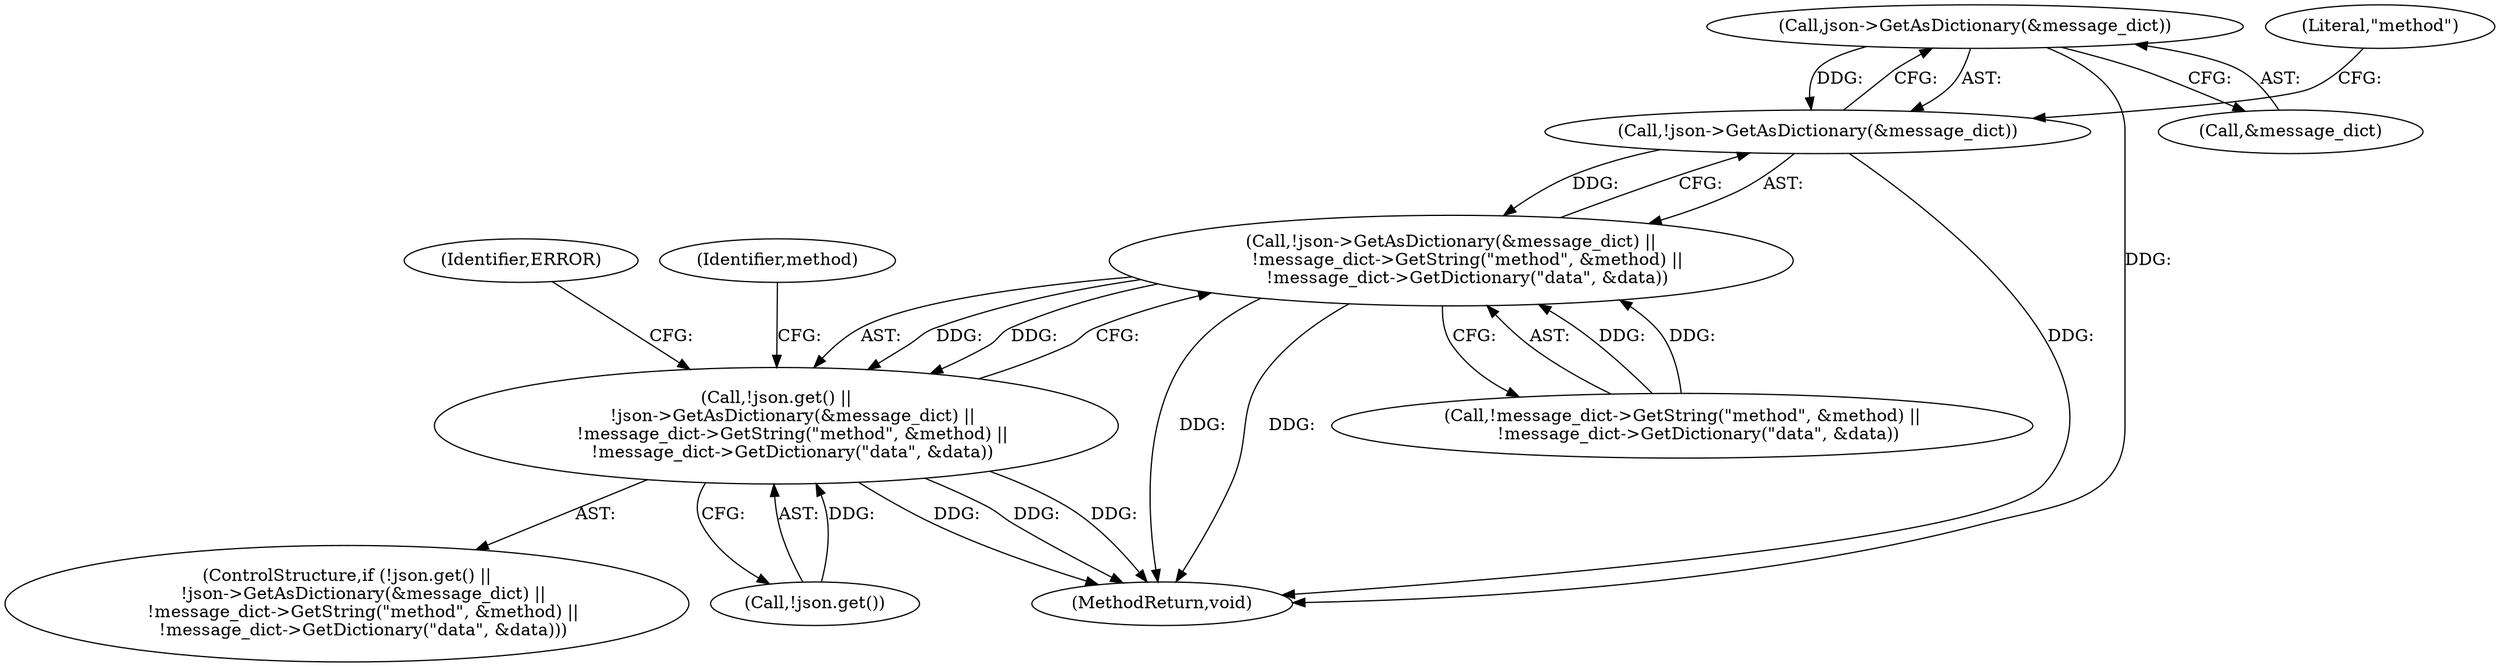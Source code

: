 digraph "0_Chrome_dde871628c04863cf5992cb17e3e40f2ba576279@pointer" {
"1000135" [label="(Call,json->GetAsDictionary(&message_dict))"];
"1000134" [label="(Call,!json->GetAsDictionary(&message_dict))"];
"1000133" [label="(Call,!json->GetAsDictionary(&message_dict) ||\n      !message_dict->GetString(\"method\", &method) ||\n      !message_dict->GetDictionary(\"data\", &data))"];
"1000130" [label="(Call,!json.get() ||\n      !json->GetAsDictionary(&message_dict) ||\n      !message_dict->GetString(\"method\", &method) ||\n      !message_dict->GetDictionary(\"data\", &data))"];
"1000129" [label="(ControlStructure,if (!json.get() ||\n      !json->GetAsDictionary(&message_dict) ||\n      !message_dict->GetString(\"method\", &method) ||\n      !message_dict->GetDictionary(\"data\", &data)))"];
"1000133" [label="(Call,!json->GetAsDictionary(&message_dict) ||\n      !message_dict->GetString(\"method\", &method) ||\n      !message_dict->GetDictionary(\"data\", &data))"];
"1000130" [label="(Call,!json.get() ||\n      !json->GetAsDictionary(&message_dict) ||\n      !message_dict->GetString(\"method\", &method) ||\n      !message_dict->GetDictionary(\"data\", &data))"];
"1000131" [label="(Call,!json.get())"];
"1000339" [label="(MethodReturn,void)"];
"1000152" [label="(Identifier,ERROR)"];
"1000138" [label="(Call,!message_dict->GetString(\"method\", &method) ||\n      !message_dict->GetDictionary(\"data\", &data))"];
"1000134" [label="(Call,!json->GetAsDictionary(&message_dict))"];
"1000159" [label="(Identifier,method)"];
"1000136" [label="(Call,&message_dict)"];
"1000135" [label="(Call,json->GetAsDictionary(&message_dict))"];
"1000141" [label="(Literal,\"method\")"];
"1000135" -> "1000134"  [label="AST: "];
"1000135" -> "1000136"  [label="CFG: "];
"1000136" -> "1000135"  [label="AST: "];
"1000134" -> "1000135"  [label="CFG: "];
"1000135" -> "1000339"  [label="DDG: "];
"1000135" -> "1000134"  [label="DDG: "];
"1000134" -> "1000133"  [label="AST: "];
"1000141" -> "1000134"  [label="CFG: "];
"1000133" -> "1000134"  [label="CFG: "];
"1000134" -> "1000339"  [label="DDG: "];
"1000134" -> "1000133"  [label="DDG: "];
"1000133" -> "1000130"  [label="AST: "];
"1000133" -> "1000138"  [label="CFG: "];
"1000138" -> "1000133"  [label="AST: "];
"1000130" -> "1000133"  [label="CFG: "];
"1000133" -> "1000339"  [label="DDG: "];
"1000133" -> "1000339"  [label="DDG: "];
"1000133" -> "1000130"  [label="DDG: "];
"1000133" -> "1000130"  [label="DDG: "];
"1000138" -> "1000133"  [label="DDG: "];
"1000138" -> "1000133"  [label="DDG: "];
"1000130" -> "1000129"  [label="AST: "];
"1000130" -> "1000131"  [label="CFG: "];
"1000131" -> "1000130"  [label="AST: "];
"1000152" -> "1000130"  [label="CFG: "];
"1000159" -> "1000130"  [label="CFG: "];
"1000130" -> "1000339"  [label="DDG: "];
"1000130" -> "1000339"  [label="DDG: "];
"1000130" -> "1000339"  [label="DDG: "];
"1000131" -> "1000130"  [label="DDG: "];
}
